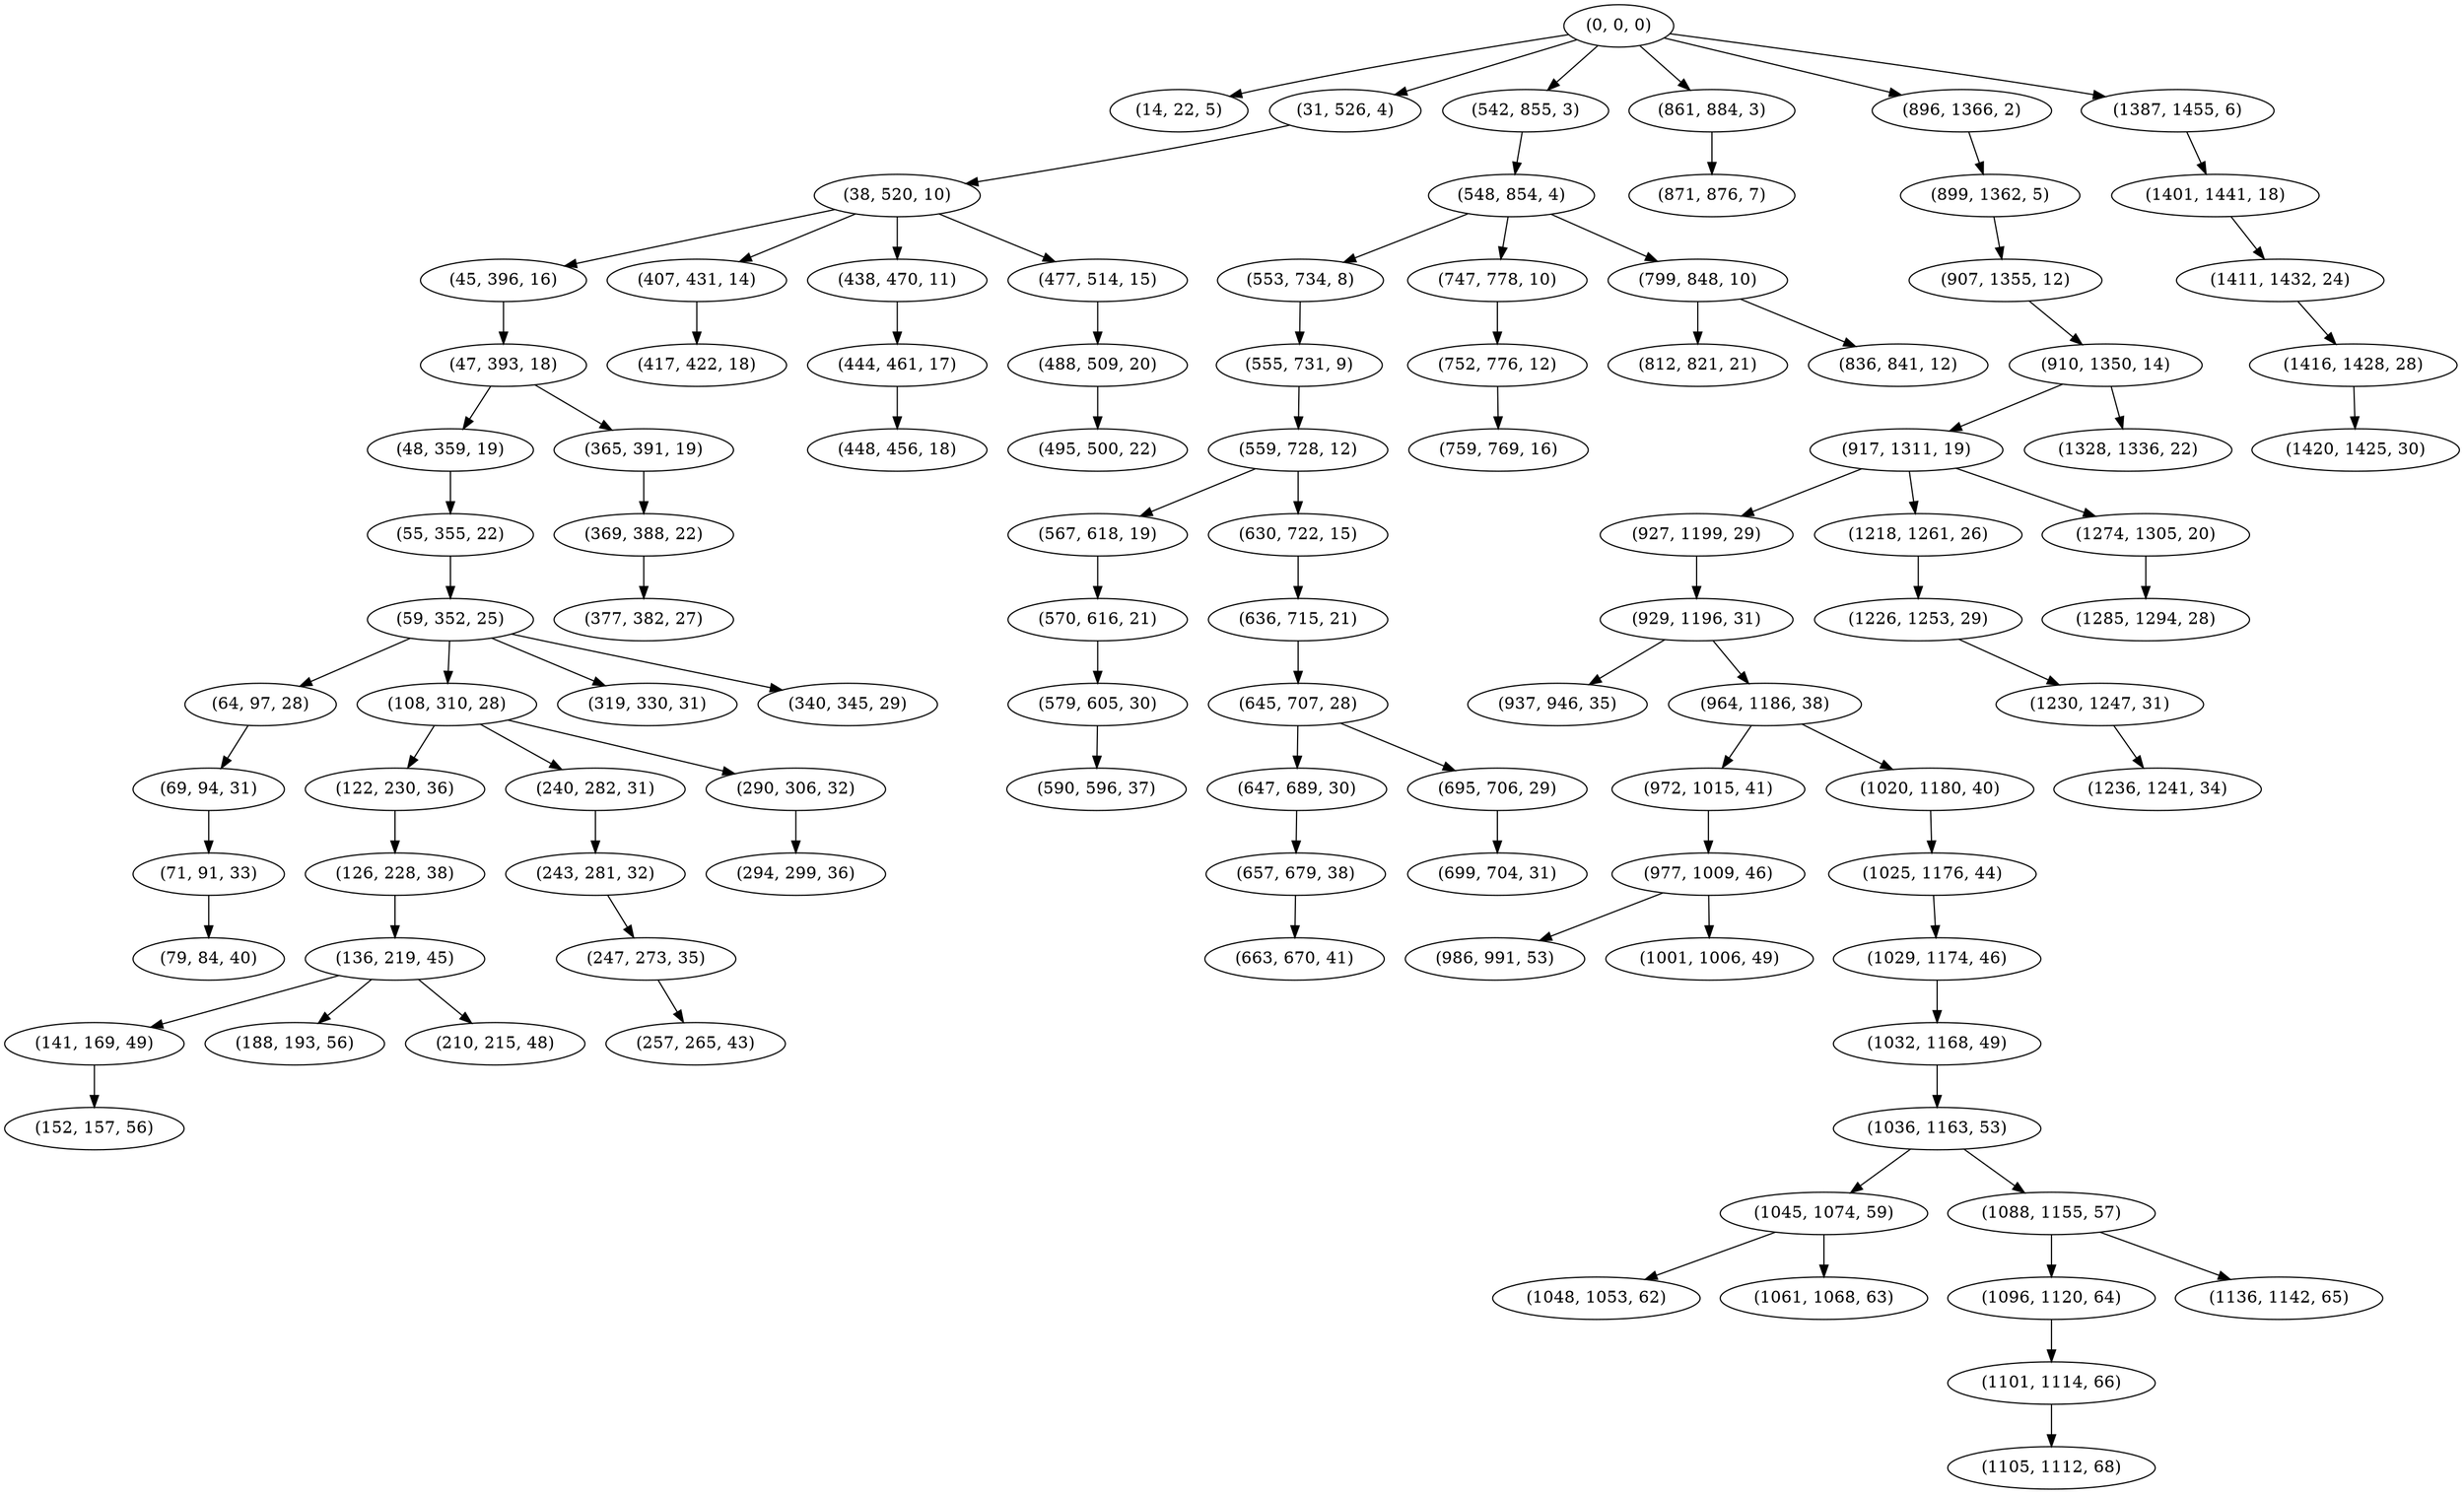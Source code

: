 digraph tree {
    "(0, 0, 0)";
    "(14, 22, 5)";
    "(31, 526, 4)";
    "(38, 520, 10)";
    "(45, 396, 16)";
    "(47, 393, 18)";
    "(48, 359, 19)";
    "(55, 355, 22)";
    "(59, 352, 25)";
    "(64, 97, 28)";
    "(69, 94, 31)";
    "(71, 91, 33)";
    "(79, 84, 40)";
    "(108, 310, 28)";
    "(122, 230, 36)";
    "(126, 228, 38)";
    "(136, 219, 45)";
    "(141, 169, 49)";
    "(152, 157, 56)";
    "(188, 193, 56)";
    "(210, 215, 48)";
    "(240, 282, 31)";
    "(243, 281, 32)";
    "(247, 273, 35)";
    "(257, 265, 43)";
    "(290, 306, 32)";
    "(294, 299, 36)";
    "(319, 330, 31)";
    "(340, 345, 29)";
    "(365, 391, 19)";
    "(369, 388, 22)";
    "(377, 382, 27)";
    "(407, 431, 14)";
    "(417, 422, 18)";
    "(438, 470, 11)";
    "(444, 461, 17)";
    "(448, 456, 18)";
    "(477, 514, 15)";
    "(488, 509, 20)";
    "(495, 500, 22)";
    "(542, 855, 3)";
    "(548, 854, 4)";
    "(553, 734, 8)";
    "(555, 731, 9)";
    "(559, 728, 12)";
    "(567, 618, 19)";
    "(570, 616, 21)";
    "(579, 605, 30)";
    "(590, 596, 37)";
    "(630, 722, 15)";
    "(636, 715, 21)";
    "(645, 707, 28)";
    "(647, 689, 30)";
    "(657, 679, 38)";
    "(663, 670, 41)";
    "(695, 706, 29)";
    "(699, 704, 31)";
    "(747, 778, 10)";
    "(752, 776, 12)";
    "(759, 769, 16)";
    "(799, 848, 10)";
    "(812, 821, 21)";
    "(836, 841, 12)";
    "(861, 884, 3)";
    "(871, 876, 7)";
    "(896, 1366, 2)";
    "(899, 1362, 5)";
    "(907, 1355, 12)";
    "(910, 1350, 14)";
    "(917, 1311, 19)";
    "(927, 1199, 29)";
    "(929, 1196, 31)";
    "(937, 946, 35)";
    "(964, 1186, 38)";
    "(972, 1015, 41)";
    "(977, 1009, 46)";
    "(986, 991, 53)";
    "(1001, 1006, 49)";
    "(1020, 1180, 40)";
    "(1025, 1176, 44)";
    "(1029, 1174, 46)";
    "(1032, 1168, 49)";
    "(1036, 1163, 53)";
    "(1045, 1074, 59)";
    "(1048, 1053, 62)";
    "(1061, 1068, 63)";
    "(1088, 1155, 57)";
    "(1096, 1120, 64)";
    "(1101, 1114, 66)";
    "(1105, 1112, 68)";
    "(1136, 1142, 65)";
    "(1218, 1261, 26)";
    "(1226, 1253, 29)";
    "(1230, 1247, 31)";
    "(1236, 1241, 34)";
    "(1274, 1305, 20)";
    "(1285, 1294, 28)";
    "(1328, 1336, 22)";
    "(1387, 1455, 6)";
    "(1401, 1441, 18)";
    "(1411, 1432, 24)";
    "(1416, 1428, 28)";
    "(1420, 1425, 30)";
    "(0, 0, 0)" -> "(14, 22, 5)";
    "(0, 0, 0)" -> "(31, 526, 4)";
    "(0, 0, 0)" -> "(542, 855, 3)";
    "(0, 0, 0)" -> "(861, 884, 3)";
    "(0, 0, 0)" -> "(896, 1366, 2)";
    "(0, 0, 0)" -> "(1387, 1455, 6)";
    "(31, 526, 4)" -> "(38, 520, 10)";
    "(38, 520, 10)" -> "(45, 396, 16)";
    "(38, 520, 10)" -> "(407, 431, 14)";
    "(38, 520, 10)" -> "(438, 470, 11)";
    "(38, 520, 10)" -> "(477, 514, 15)";
    "(45, 396, 16)" -> "(47, 393, 18)";
    "(47, 393, 18)" -> "(48, 359, 19)";
    "(47, 393, 18)" -> "(365, 391, 19)";
    "(48, 359, 19)" -> "(55, 355, 22)";
    "(55, 355, 22)" -> "(59, 352, 25)";
    "(59, 352, 25)" -> "(64, 97, 28)";
    "(59, 352, 25)" -> "(108, 310, 28)";
    "(59, 352, 25)" -> "(319, 330, 31)";
    "(59, 352, 25)" -> "(340, 345, 29)";
    "(64, 97, 28)" -> "(69, 94, 31)";
    "(69, 94, 31)" -> "(71, 91, 33)";
    "(71, 91, 33)" -> "(79, 84, 40)";
    "(108, 310, 28)" -> "(122, 230, 36)";
    "(108, 310, 28)" -> "(240, 282, 31)";
    "(108, 310, 28)" -> "(290, 306, 32)";
    "(122, 230, 36)" -> "(126, 228, 38)";
    "(126, 228, 38)" -> "(136, 219, 45)";
    "(136, 219, 45)" -> "(141, 169, 49)";
    "(136, 219, 45)" -> "(188, 193, 56)";
    "(136, 219, 45)" -> "(210, 215, 48)";
    "(141, 169, 49)" -> "(152, 157, 56)";
    "(240, 282, 31)" -> "(243, 281, 32)";
    "(243, 281, 32)" -> "(247, 273, 35)";
    "(247, 273, 35)" -> "(257, 265, 43)";
    "(290, 306, 32)" -> "(294, 299, 36)";
    "(365, 391, 19)" -> "(369, 388, 22)";
    "(369, 388, 22)" -> "(377, 382, 27)";
    "(407, 431, 14)" -> "(417, 422, 18)";
    "(438, 470, 11)" -> "(444, 461, 17)";
    "(444, 461, 17)" -> "(448, 456, 18)";
    "(477, 514, 15)" -> "(488, 509, 20)";
    "(488, 509, 20)" -> "(495, 500, 22)";
    "(542, 855, 3)" -> "(548, 854, 4)";
    "(548, 854, 4)" -> "(553, 734, 8)";
    "(548, 854, 4)" -> "(747, 778, 10)";
    "(548, 854, 4)" -> "(799, 848, 10)";
    "(553, 734, 8)" -> "(555, 731, 9)";
    "(555, 731, 9)" -> "(559, 728, 12)";
    "(559, 728, 12)" -> "(567, 618, 19)";
    "(559, 728, 12)" -> "(630, 722, 15)";
    "(567, 618, 19)" -> "(570, 616, 21)";
    "(570, 616, 21)" -> "(579, 605, 30)";
    "(579, 605, 30)" -> "(590, 596, 37)";
    "(630, 722, 15)" -> "(636, 715, 21)";
    "(636, 715, 21)" -> "(645, 707, 28)";
    "(645, 707, 28)" -> "(647, 689, 30)";
    "(645, 707, 28)" -> "(695, 706, 29)";
    "(647, 689, 30)" -> "(657, 679, 38)";
    "(657, 679, 38)" -> "(663, 670, 41)";
    "(695, 706, 29)" -> "(699, 704, 31)";
    "(747, 778, 10)" -> "(752, 776, 12)";
    "(752, 776, 12)" -> "(759, 769, 16)";
    "(799, 848, 10)" -> "(812, 821, 21)";
    "(799, 848, 10)" -> "(836, 841, 12)";
    "(861, 884, 3)" -> "(871, 876, 7)";
    "(896, 1366, 2)" -> "(899, 1362, 5)";
    "(899, 1362, 5)" -> "(907, 1355, 12)";
    "(907, 1355, 12)" -> "(910, 1350, 14)";
    "(910, 1350, 14)" -> "(917, 1311, 19)";
    "(910, 1350, 14)" -> "(1328, 1336, 22)";
    "(917, 1311, 19)" -> "(927, 1199, 29)";
    "(917, 1311, 19)" -> "(1218, 1261, 26)";
    "(917, 1311, 19)" -> "(1274, 1305, 20)";
    "(927, 1199, 29)" -> "(929, 1196, 31)";
    "(929, 1196, 31)" -> "(937, 946, 35)";
    "(929, 1196, 31)" -> "(964, 1186, 38)";
    "(964, 1186, 38)" -> "(972, 1015, 41)";
    "(964, 1186, 38)" -> "(1020, 1180, 40)";
    "(972, 1015, 41)" -> "(977, 1009, 46)";
    "(977, 1009, 46)" -> "(986, 991, 53)";
    "(977, 1009, 46)" -> "(1001, 1006, 49)";
    "(1020, 1180, 40)" -> "(1025, 1176, 44)";
    "(1025, 1176, 44)" -> "(1029, 1174, 46)";
    "(1029, 1174, 46)" -> "(1032, 1168, 49)";
    "(1032, 1168, 49)" -> "(1036, 1163, 53)";
    "(1036, 1163, 53)" -> "(1045, 1074, 59)";
    "(1036, 1163, 53)" -> "(1088, 1155, 57)";
    "(1045, 1074, 59)" -> "(1048, 1053, 62)";
    "(1045, 1074, 59)" -> "(1061, 1068, 63)";
    "(1088, 1155, 57)" -> "(1096, 1120, 64)";
    "(1088, 1155, 57)" -> "(1136, 1142, 65)";
    "(1096, 1120, 64)" -> "(1101, 1114, 66)";
    "(1101, 1114, 66)" -> "(1105, 1112, 68)";
    "(1218, 1261, 26)" -> "(1226, 1253, 29)";
    "(1226, 1253, 29)" -> "(1230, 1247, 31)";
    "(1230, 1247, 31)" -> "(1236, 1241, 34)";
    "(1274, 1305, 20)" -> "(1285, 1294, 28)";
    "(1387, 1455, 6)" -> "(1401, 1441, 18)";
    "(1401, 1441, 18)" -> "(1411, 1432, 24)";
    "(1411, 1432, 24)" -> "(1416, 1428, 28)";
    "(1416, 1428, 28)" -> "(1420, 1425, 30)";
}

